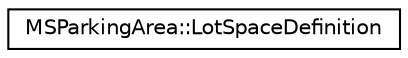 digraph "Graphical Class Hierarchy"
{
  edge [fontname="Helvetica",fontsize="10",labelfontname="Helvetica",labelfontsize="10"];
  node [fontname="Helvetica",fontsize="10",shape=record];
  rankdir="LR";
  Node0 [label="MSParkingArea::LotSpaceDefinition",height=0.2,width=0.4,color="black", fillcolor="white", style="filled",URL="$d2/dff/struct_m_s_parking_area_1_1_lot_space_definition.html",tooltip="Representation of a single lot space. "];
}
